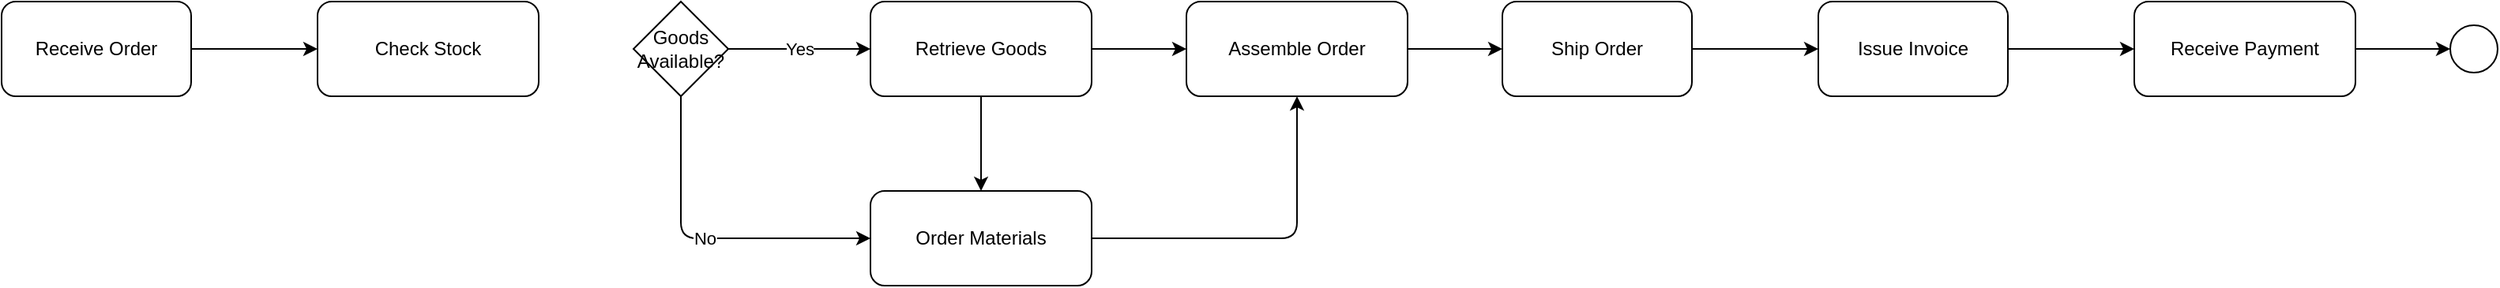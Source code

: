 <mxfile version="25.0.0">
  <diagram name="Business Process Models" id="zT4rxsyt8w8oqT2ja7pj">
    <mxGraphModel dx="1221" dy="725" grid="1" gridSize="10" guides="1" tooltips="1" connect="1" arrows="1" fold="1" page="1" pageScale="1" pageWidth="827" pageHeight="1169" math="0" shadow="0">
      <root>
        <mxCell id="0" />
        <mxCell id="1" parent="0" />
        <mxCell id="_HofpforTsRKmwX_-Kha-1" value="Receive Order" style="rounded=1;whiteSpace=wrap;html=1;" vertex="1" parent="1">
          <mxGeometry x="50" y="40" width="120" height="60" as="geometry" />
        </mxCell>
        <mxCell id="_HofpforTsRKmwX_-Kha-2" value="Check Stock" style="rounded=1;whiteSpace=wrap;html=1;" vertex="1" parent="1">
          <mxGeometry x="250" y="40" width="140" height="60" as="geometry" />
        </mxCell>
        <mxCell id="_HofpforTsRKmwX_-Kha-3" value="Goods Available?" style="shape=rhombus;whiteSpace=wrap;html=1;" vertex="1" parent="1">
          <mxGeometry x="450" y="40" width="60" height="60" as="geometry" />
        </mxCell>
        <mxCell id="_HofpforTsRKmwX_-Kha-20" value="" style="edgeStyle=orthogonalEdgeStyle;rounded=0;orthogonalLoop=1;jettySize=auto;html=1;" edge="1" parent="1" source="_HofpforTsRKmwX_-Kha-4" target="_HofpforTsRKmwX_-Kha-5">
          <mxGeometry relative="1" as="geometry" />
        </mxCell>
        <mxCell id="_HofpforTsRKmwX_-Kha-4" value="Retrieve Goods" style="rounded=1;whiteSpace=wrap;html=1;" vertex="1" parent="1">
          <mxGeometry x="600" y="40" width="140" height="60" as="geometry" />
        </mxCell>
        <mxCell id="_HofpforTsRKmwX_-Kha-5" value="Order Materials" style="rounded=1;whiteSpace=wrap;html=1;" vertex="1" parent="1">
          <mxGeometry x="600" y="160" width="140" height="60" as="geometry" />
        </mxCell>
        <mxCell id="_HofpforTsRKmwX_-Kha-6" value="Assemble Order" style="rounded=1;whiteSpace=wrap;html=1;" vertex="1" parent="1">
          <mxGeometry x="800" y="40" width="140" height="60" as="geometry" />
        </mxCell>
        <mxCell id="_HofpforTsRKmwX_-Kha-7" value="Ship Order" style="rounded=1;whiteSpace=wrap;html=1;" vertex="1" parent="1">
          <mxGeometry x="1000" y="40" width="120" height="60" as="geometry" />
        </mxCell>
        <mxCell id="_HofpforTsRKmwX_-Kha-8" value="Issue Invoice" style="rounded=1;whiteSpace=wrap;html=1;" vertex="1" parent="1">
          <mxGeometry x="1200" y="40" width="120" height="60" as="geometry" />
        </mxCell>
        <mxCell id="_HofpforTsRKmwX_-Kha-9" value="Receive Payment" style="rounded=1;whiteSpace=wrap;html=1;" vertex="1" parent="1">
          <mxGeometry x="1400" y="40" width="140" height="60" as="geometry" />
        </mxCell>
        <mxCell id="_HofpforTsRKmwX_-Kha-10" value="" style="ellipse;whiteSpace=wrap;html=1;" vertex="1" parent="1">
          <mxGeometry x="1600" y="55" width="30" height="30" as="geometry" />
        </mxCell>
        <mxCell id="_HofpforTsRKmwX_-Kha-11" value="" style="edgeStyle=orthogonalEdgeStyle;rounded=0;orthogonalLoop=1;jettySize=auto;html=1;" edge="1" parent="1" source="_HofpforTsRKmwX_-Kha-1" target="_HofpforTsRKmwX_-Kha-2">
          <mxGeometry relative="1" as="geometry" />
        </mxCell>
        <mxCell id="_HofpforTsRKmwX_-Kha-12" value="Yes" style="edgeStyle=orthogonalEdgeStyle;html=1;" edge="1" parent="1" source="_HofpforTsRKmwX_-Kha-3" target="_HofpforTsRKmwX_-Kha-4">
          <mxGeometry relative="1" as="geometry" />
        </mxCell>
        <mxCell id="_HofpforTsRKmwX_-Kha-13" value="No" style="edgeStyle=orthogonalEdgeStyle;html=1;exitX=0.5;exitY=1;exitDx=0;exitDy=0;entryX=0;entryY=0.5;entryDx=0;entryDy=0;" edge="1" parent="1" source="_HofpforTsRKmwX_-Kha-3" target="_HofpforTsRKmwX_-Kha-5">
          <mxGeometry relative="1" as="geometry">
            <mxPoint x="420" y="145" as="sourcePoint" />
            <mxPoint x="580" y="235" as="targetPoint" />
          </mxGeometry>
        </mxCell>
        <mxCell id="_HofpforTsRKmwX_-Kha-14" value="" style="edgeStyle=orthogonalEdgeStyle;html=1;" edge="1" parent="1" source="_HofpforTsRKmwX_-Kha-5" target="_HofpforTsRKmwX_-Kha-6">
          <mxGeometry relative="1" as="geometry" />
        </mxCell>
        <mxCell id="_HofpforTsRKmwX_-Kha-15" value="" style="edgeStyle=orthogonalEdgeStyle;html=1;" edge="1" parent="1" source="_HofpforTsRKmwX_-Kha-4" target="_HofpforTsRKmwX_-Kha-6">
          <mxGeometry relative="1" as="geometry" />
        </mxCell>
        <mxCell id="_HofpforTsRKmwX_-Kha-16" value="" style="edgeStyle=orthogonalEdgeStyle;html=1;" edge="1" parent="1" source="_HofpforTsRKmwX_-Kha-6" target="_HofpforTsRKmwX_-Kha-7">
          <mxGeometry relative="1" as="geometry" />
        </mxCell>
        <mxCell id="_HofpforTsRKmwX_-Kha-17" value="" style="edgeStyle=orthogonalEdgeStyle;html=1;" edge="1" parent="1" source="_HofpforTsRKmwX_-Kha-7" target="_HofpforTsRKmwX_-Kha-8">
          <mxGeometry relative="1" as="geometry" />
        </mxCell>
        <mxCell id="_HofpforTsRKmwX_-Kha-18" value="" style="edgeStyle=orthogonalEdgeStyle;html=1;" edge="1" parent="1" source="_HofpforTsRKmwX_-Kha-8" target="_HofpforTsRKmwX_-Kha-9">
          <mxGeometry relative="1" as="geometry" />
        </mxCell>
        <mxCell id="_HofpforTsRKmwX_-Kha-19" value="" style="edgeStyle=orthogonalEdgeStyle;html=1;" edge="1" parent="1" source="_HofpforTsRKmwX_-Kha-9" target="_HofpforTsRKmwX_-Kha-10">
          <mxGeometry relative="1" as="geometry" />
        </mxCell>
      </root>
    </mxGraphModel>
  </diagram>
</mxfile>
